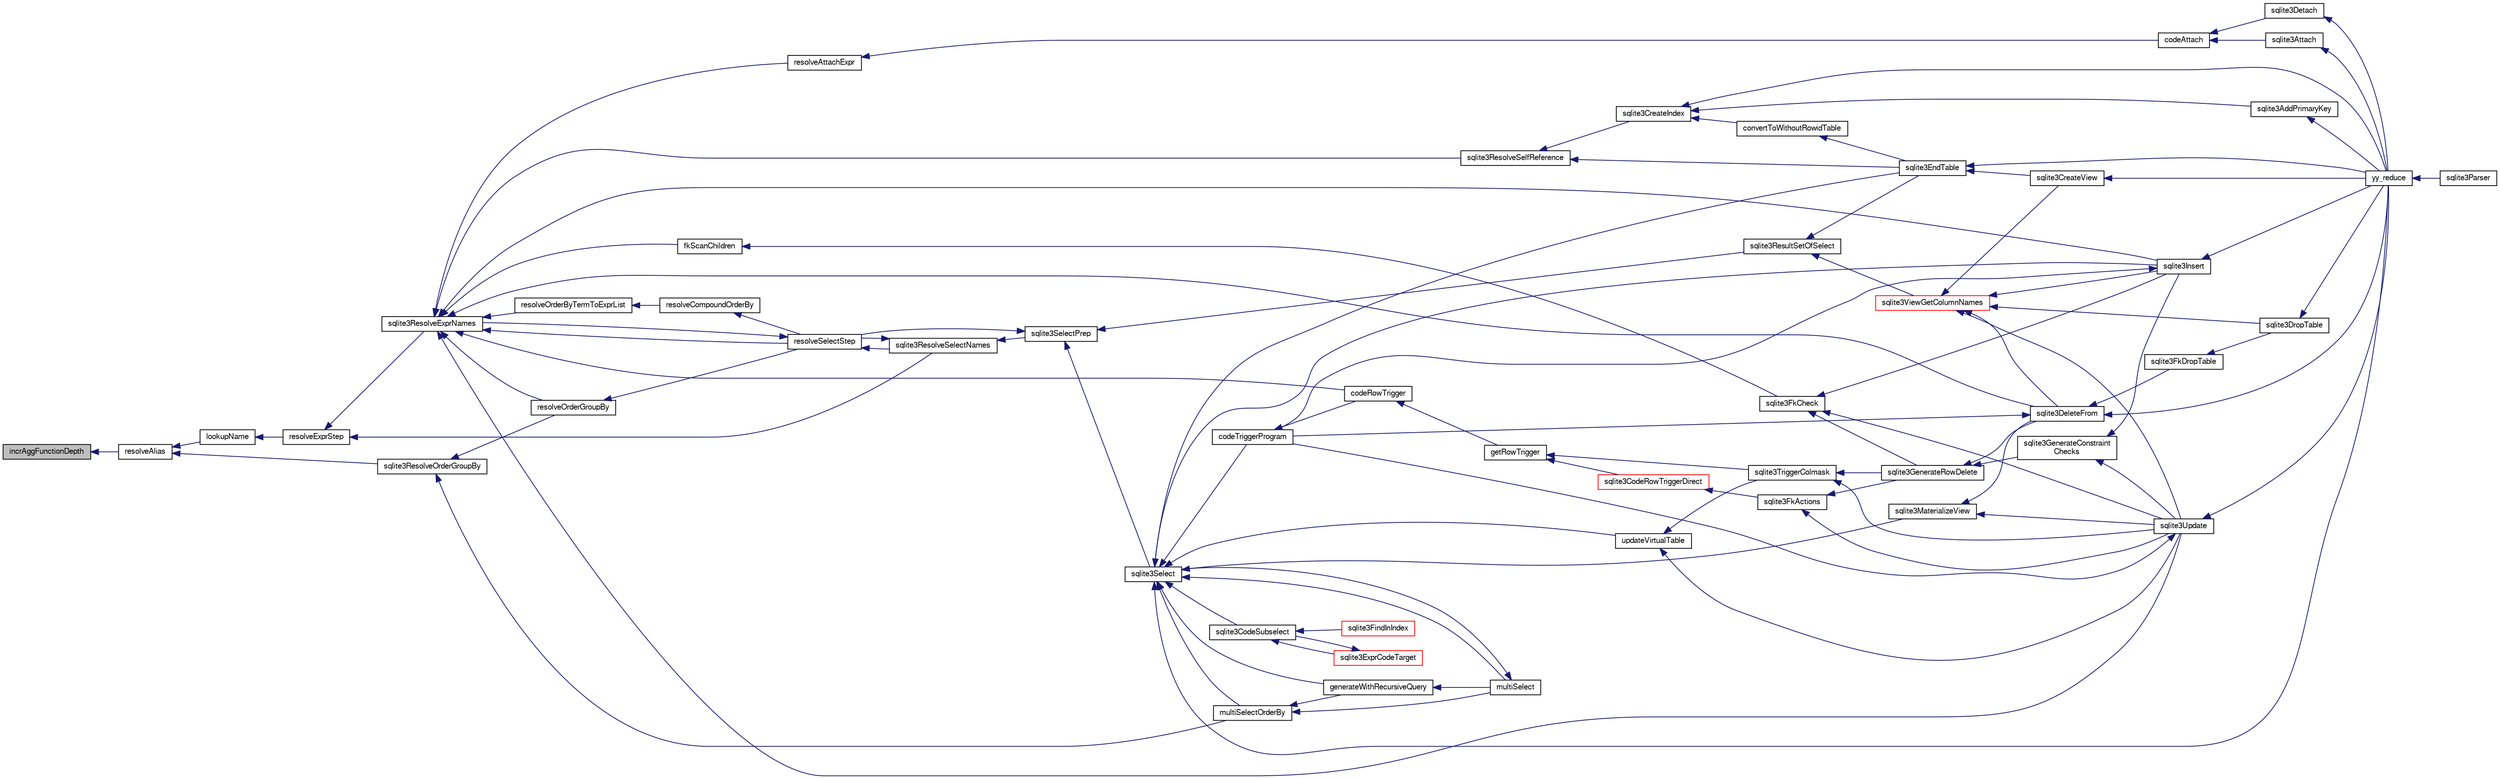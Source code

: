 digraph "incrAggFunctionDepth"
{
  edge [fontname="FreeSans",fontsize="10",labelfontname="FreeSans",labelfontsize="10"];
  node [fontname="FreeSans",fontsize="10",shape=record];
  rankdir="LR";
  Node139858 [label="incrAggFunctionDepth",height=0.2,width=0.4,color="black", fillcolor="grey75", style="filled", fontcolor="black"];
  Node139858 -> Node139859 [dir="back",color="midnightblue",fontsize="10",style="solid",fontname="FreeSans"];
  Node139859 [label="resolveAlias",height=0.2,width=0.4,color="black", fillcolor="white", style="filled",URL="$sqlite3_8c.html#af5aa683bef5c0eff80a792aa8a968167"];
  Node139859 -> Node139860 [dir="back",color="midnightblue",fontsize="10",style="solid",fontname="FreeSans"];
  Node139860 [label="lookupName",height=0.2,width=0.4,color="black", fillcolor="white", style="filled",URL="$sqlite3_8c.html#a9ee032f52b5e8bb82a72b574af904999"];
  Node139860 -> Node139861 [dir="back",color="midnightblue",fontsize="10",style="solid",fontname="FreeSans"];
  Node139861 [label="resolveExprStep",height=0.2,width=0.4,color="black", fillcolor="white", style="filled",URL="$sqlite3_8c.html#a0687a8650fd8a4ebbf5c2c5a75a8fb13"];
  Node139861 -> Node139862 [dir="back",color="midnightblue",fontsize="10",style="solid",fontname="FreeSans"];
  Node139862 [label="sqlite3ResolveExprNames",height=0.2,width=0.4,color="black", fillcolor="white", style="filled",URL="$sqlite3_8c.html#a537cf717a3f847807d3a3fd65da636ad"];
  Node139862 -> Node139863 [dir="back",color="midnightblue",fontsize="10",style="solid",fontname="FreeSans"];
  Node139863 [label="resolveOrderByTermToExprList",height=0.2,width=0.4,color="black", fillcolor="white", style="filled",URL="$sqlite3_8c.html#ac7f7eabdc769257622ad90aac3e02fe6"];
  Node139863 -> Node139864 [dir="back",color="midnightblue",fontsize="10",style="solid",fontname="FreeSans"];
  Node139864 [label="resolveCompoundOrderBy",height=0.2,width=0.4,color="black", fillcolor="white", style="filled",URL="$sqlite3_8c.html#a462c5aa49cfd6aad6a92fa60ddefc569"];
  Node139864 -> Node139865 [dir="back",color="midnightblue",fontsize="10",style="solid",fontname="FreeSans"];
  Node139865 [label="resolveSelectStep",height=0.2,width=0.4,color="black", fillcolor="white", style="filled",URL="$sqlite3_8c.html#a0b9015a9e505c63fd104dcbad672c814"];
  Node139865 -> Node139862 [dir="back",color="midnightblue",fontsize="10",style="solid",fontname="FreeSans"];
  Node139865 -> Node139866 [dir="back",color="midnightblue",fontsize="10",style="solid",fontname="FreeSans"];
  Node139866 [label="sqlite3ResolveSelectNames",height=0.2,width=0.4,color="black", fillcolor="white", style="filled",URL="$sqlite3_8c.html#a0cf10c480643b1ab9eaa02056a400734"];
  Node139866 -> Node139865 [dir="back",color="midnightblue",fontsize="10",style="solid",fontname="FreeSans"];
  Node139866 -> Node139867 [dir="back",color="midnightblue",fontsize="10",style="solid",fontname="FreeSans"];
  Node139867 [label="sqlite3SelectPrep",height=0.2,width=0.4,color="black", fillcolor="white", style="filled",URL="$sqlite3_8c.html#aa4385bd53c0a43dea72fbc23cc78e1c6"];
  Node139867 -> Node139865 [dir="back",color="midnightblue",fontsize="10",style="solid",fontname="FreeSans"];
  Node139867 -> Node139868 [dir="back",color="midnightblue",fontsize="10",style="solid",fontname="FreeSans"];
  Node139868 [label="sqlite3ResultSetOfSelect",height=0.2,width=0.4,color="black", fillcolor="white", style="filled",URL="$sqlite3_8c.html#ade35a86757654a36498d74152aa2fda8"];
  Node139868 -> Node139869 [dir="back",color="midnightblue",fontsize="10",style="solid",fontname="FreeSans"];
  Node139869 [label="sqlite3EndTable",height=0.2,width=0.4,color="black", fillcolor="white", style="filled",URL="$sqlite3_8c.html#a7b5f2c66c0f0b6f819d970ca389768b0"];
  Node139869 -> Node139870 [dir="back",color="midnightblue",fontsize="10",style="solid",fontname="FreeSans"];
  Node139870 [label="sqlite3CreateView",height=0.2,width=0.4,color="black", fillcolor="white", style="filled",URL="$sqlite3_8c.html#a9d85cb00ff71dee5cd9a019503a6982e"];
  Node139870 -> Node139871 [dir="back",color="midnightblue",fontsize="10",style="solid",fontname="FreeSans"];
  Node139871 [label="yy_reduce",height=0.2,width=0.4,color="black", fillcolor="white", style="filled",URL="$sqlite3_8c.html#a7c419a9b25711c666a9a2449ef377f14"];
  Node139871 -> Node139872 [dir="back",color="midnightblue",fontsize="10",style="solid",fontname="FreeSans"];
  Node139872 [label="sqlite3Parser",height=0.2,width=0.4,color="black", fillcolor="white", style="filled",URL="$sqlite3_8c.html#a0327d71a5fabe0b6a343d78a2602e72a"];
  Node139869 -> Node139871 [dir="back",color="midnightblue",fontsize="10",style="solid",fontname="FreeSans"];
  Node139868 -> Node139873 [dir="back",color="midnightblue",fontsize="10",style="solid",fontname="FreeSans"];
  Node139873 [label="sqlite3ViewGetColumnNames",height=0.2,width=0.4,color="red", fillcolor="white", style="filled",URL="$sqlite3_8c.html#aebc7cd8d9e2bd174ae0a60363d3f6ce8"];
  Node139873 -> Node139870 [dir="back",color="midnightblue",fontsize="10",style="solid",fontname="FreeSans"];
  Node139873 -> Node139875 [dir="back",color="midnightblue",fontsize="10",style="solid",fontname="FreeSans"];
  Node139875 [label="sqlite3DropTable",height=0.2,width=0.4,color="black", fillcolor="white", style="filled",URL="$sqlite3_8c.html#a5534f77364b5568783c0e50db3c9defb"];
  Node139875 -> Node139871 [dir="back",color="midnightblue",fontsize="10",style="solid",fontname="FreeSans"];
  Node139873 -> Node139876 [dir="back",color="midnightblue",fontsize="10",style="solid",fontname="FreeSans"];
  Node139876 [label="sqlite3DeleteFrom",height=0.2,width=0.4,color="black", fillcolor="white", style="filled",URL="$sqlite3_8c.html#ab9b4b45349188b49eabb23f94608a091"];
  Node139876 -> Node139877 [dir="back",color="midnightblue",fontsize="10",style="solid",fontname="FreeSans"];
  Node139877 [label="sqlite3FkDropTable",height=0.2,width=0.4,color="black", fillcolor="white", style="filled",URL="$sqlite3_8c.html#a1218c6fc74e89152ceaa4760e82f5ef9"];
  Node139877 -> Node139875 [dir="back",color="midnightblue",fontsize="10",style="solid",fontname="FreeSans"];
  Node139876 -> Node139878 [dir="back",color="midnightblue",fontsize="10",style="solid",fontname="FreeSans"];
  Node139878 [label="codeTriggerProgram",height=0.2,width=0.4,color="black", fillcolor="white", style="filled",URL="$sqlite3_8c.html#a120801f59d9281d201d2ff4b2606836e"];
  Node139878 -> Node139879 [dir="back",color="midnightblue",fontsize="10",style="solid",fontname="FreeSans"];
  Node139879 [label="codeRowTrigger",height=0.2,width=0.4,color="black", fillcolor="white", style="filled",URL="$sqlite3_8c.html#a463cea5aaaf388b560b206570a0022fc"];
  Node139879 -> Node139880 [dir="back",color="midnightblue",fontsize="10",style="solid",fontname="FreeSans"];
  Node139880 [label="getRowTrigger",height=0.2,width=0.4,color="black", fillcolor="white", style="filled",URL="$sqlite3_8c.html#a69626ef20b540d1a2b19cf56f3f45689"];
  Node139880 -> Node139881 [dir="back",color="midnightblue",fontsize="10",style="solid",fontname="FreeSans"];
  Node139881 [label="sqlite3CodeRowTriggerDirect",height=0.2,width=0.4,color="red", fillcolor="white", style="filled",URL="$sqlite3_8c.html#ad92829f9001bcf89a0299dad5a48acd4"];
  Node139881 -> Node139882 [dir="back",color="midnightblue",fontsize="10",style="solid",fontname="FreeSans"];
  Node139882 [label="sqlite3FkActions",height=0.2,width=0.4,color="black", fillcolor="white", style="filled",URL="$sqlite3_8c.html#a39159bd1623724946c22355ba7f3ef90"];
  Node139882 -> Node139883 [dir="back",color="midnightblue",fontsize="10",style="solid",fontname="FreeSans"];
  Node139883 [label="sqlite3GenerateRowDelete",height=0.2,width=0.4,color="black", fillcolor="white", style="filled",URL="$sqlite3_8c.html#a2c76cbf3027fc18fdbb8cb4cd96b77d9"];
  Node139883 -> Node139876 [dir="back",color="midnightblue",fontsize="10",style="solid",fontname="FreeSans"];
  Node139883 -> Node139884 [dir="back",color="midnightblue",fontsize="10",style="solid",fontname="FreeSans"];
  Node139884 [label="sqlite3GenerateConstraint\lChecks",height=0.2,width=0.4,color="black", fillcolor="white", style="filled",URL="$sqlite3_8c.html#aef639c1e6a0c0a67ca6e7690ad931bd2"];
  Node139884 -> Node139885 [dir="back",color="midnightblue",fontsize="10",style="solid",fontname="FreeSans"];
  Node139885 [label="sqlite3Insert",height=0.2,width=0.4,color="black", fillcolor="white", style="filled",URL="$sqlite3_8c.html#a5b17c9c2000bae6bdff8e6be48d7dc2b"];
  Node139885 -> Node139878 [dir="back",color="midnightblue",fontsize="10",style="solid",fontname="FreeSans"];
  Node139885 -> Node139871 [dir="back",color="midnightblue",fontsize="10",style="solid",fontname="FreeSans"];
  Node139884 -> Node139886 [dir="back",color="midnightblue",fontsize="10",style="solid",fontname="FreeSans"];
  Node139886 [label="sqlite3Update",height=0.2,width=0.4,color="black", fillcolor="white", style="filled",URL="$sqlite3_8c.html#ac5aa67c46e8cc8174566fabe6809fafa"];
  Node139886 -> Node139878 [dir="back",color="midnightblue",fontsize="10",style="solid",fontname="FreeSans"];
  Node139886 -> Node139871 [dir="back",color="midnightblue",fontsize="10",style="solid",fontname="FreeSans"];
  Node139882 -> Node139886 [dir="back",color="midnightblue",fontsize="10",style="solid",fontname="FreeSans"];
  Node139880 -> Node139888 [dir="back",color="midnightblue",fontsize="10",style="solid",fontname="FreeSans"];
  Node139888 [label="sqlite3TriggerColmask",height=0.2,width=0.4,color="black", fillcolor="white", style="filled",URL="$sqlite3_8c.html#acace8e99e37ae5e84ea03c65e820c540"];
  Node139888 -> Node139883 [dir="back",color="midnightblue",fontsize="10",style="solid",fontname="FreeSans"];
  Node139888 -> Node139886 [dir="back",color="midnightblue",fontsize="10",style="solid",fontname="FreeSans"];
  Node139876 -> Node139871 [dir="back",color="midnightblue",fontsize="10",style="solid",fontname="FreeSans"];
  Node139873 -> Node139885 [dir="back",color="midnightblue",fontsize="10",style="solid",fontname="FreeSans"];
  Node139873 -> Node139886 [dir="back",color="midnightblue",fontsize="10",style="solid",fontname="FreeSans"];
  Node139867 -> Node139892 [dir="back",color="midnightblue",fontsize="10",style="solid",fontname="FreeSans"];
  Node139892 [label="sqlite3Select",height=0.2,width=0.4,color="black", fillcolor="white", style="filled",URL="$sqlite3_8c.html#a2465ee8c956209ba4b272477b7c21a45"];
  Node139892 -> Node139893 [dir="back",color="midnightblue",fontsize="10",style="solid",fontname="FreeSans"];
  Node139893 [label="sqlite3CodeSubselect",height=0.2,width=0.4,color="black", fillcolor="white", style="filled",URL="$sqlite3_8c.html#aa69b46d2204a1d1b110107a1be12ee0c"];
  Node139893 -> Node139894 [dir="back",color="midnightblue",fontsize="10",style="solid",fontname="FreeSans"];
  Node139894 [label="sqlite3FindInIndex",height=0.2,width=0.4,color="red", fillcolor="white", style="filled",URL="$sqlite3_8c.html#af7d8c56ab0231f44bb5f87b3fafeffb2"];
  Node139893 -> Node139896 [dir="back",color="midnightblue",fontsize="10",style="solid",fontname="FreeSans"];
  Node139896 [label="sqlite3ExprCodeTarget",height=0.2,width=0.4,color="red", fillcolor="white", style="filled",URL="$sqlite3_8c.html#a4f308397a0a3ed299ed31aaa1ae2a293"];
  Node139896 -> Node139893 [dir="back",color="midnightblue",fontsize="10",style="solid",fontname="FreeSans"];
  Node139892 -> Node139869 [dir="back",color="midnightblue",fontsize="10",style="solid",fontname="FreeSans"];
  Node139892 -> Node139941 [dir="back",color="midnightblue",fontsize="10",style="solid",fontname="FreeSans"];
  Node139941 [label="sqlite3MaterializeView",height=0.2,width=0.4,color="black", fillcolor="white", style="filled",URL="$sqlite3_8c.html#a4557984b0b75f998fb0c3f231c9b1def"];
  Node139941 -> Node139876 [dir="back",color="midnightblue",fontsize="10",style="solid",fontname="FreeSans"];
  Node139941 -> Node139886 [dir="back",color="midnightblue",fontsize="10",style="solid",fontname="FreeSans"];
  Node139892 -> Node139885 [dir="back",color="midnightblue",fontsize="10",style="solid",fontname="FreeSans"];
  Node139892 -> Node139923 [dir="back",color="midnightblue",fontsize="10",style="solid",fontname="FreeSans"];
  Node139923 [label="generateWithRecursiveQuery",height=0.2,width=0.4,color="black", fillcolor="white", style="filled",URL="$sqlite3_8c.html#ade2c3663fa9c3b9676507984b9483942"];
  Node139923 -> Node139924 [dir="back",color="midnightblue",fontsize="10",style="solid",fontname="FreeSans"];
  Node139924 [label="multiSelect",height=0.2,width=0.4,color="black", fillcolor="white", style="filled",URL="$sqlite3_8c.html#a6456c61f3d9b2389738753cedfa24fa7"];
  Node139924 -> Node139892 [dir="back",color="midnightblue",fontsize="10",style="solid",fontname="FreeSans"];
  Node139892 -> Node139924 [dir="back",color="midnightblue",fontsize="10",style="solid",fontname="FreeSans"];
  Node139892 -> Node139925 [dir="back",color="midnightblue",fontsize="10",style="solid",fontname="FreeSans"];
  Node139925 [label="multiSelectOrderBy",height=0.2,width=0.4,color="black", fillcolor="white", style="filled",URL="$sqlite3_8c.html#afcdb8488c6f4dfdadaf9f04bca35b808"];
  Node139925 -> Node139923 [dir="back",color="midnightblue",fontsize="10",style="solid",fontname="FreeSans"];
  Node139925 -> Node139924 [dir="back",color="midnightblue",fontsize="10",style="solid",fontname="FreeSans"];
  Node139892 -> Node139878 [dir="back",color="midnightblue",fontsize="10",style="solid",fontname="FreeSans"];
  Node139892 -> Node139942 [dir="back",color="midnightblue",fontsize="10",style="solid",fontname="FreeSans"];
  Node139942 [label="updateVirtualTable",height=0.2,width=0.4,color="black", fillcolor="white", style="filled",URL="$sqlite3_8c.html#a740220531db9293c39a2cdd7da3f74e1"];
  Node139942 -> Node139888 [dir="back",color="midnightblue",fontsize="10",style="solid",fontname="FreeSans"];
  Node139942 -> Node139886 [dir="back",color="midnightblue",fontsize="10",style="solid",fontname="FreeSans"];
  Node139892 -> Node139871 [dir="back",color="midnightblue",fontsize="10",style="solid",fontname="FreeSans"];
  Node139862 -> Node139943 [dir="back",color="midnightblue",fontsize="10",style="solid",fontname="FreeSans"];
  Node139943 [label="resolveOrderGroupBy",height=0.2,width=0.4,color="black", fillcolor="white", style="filled",URL="$sqlite3_8c.html#a4dc8ed6177a5de887eae1010992e3d00"];
  Node139943 -> Node139865 [dir="back",color="midnightblue",fontsize="10",style="solid",fontname="FreeSans"];
  Node139862 -> Node139865 [dir="back",color="midnightblue",fontsize="10",style="solid",fontname="FreeSans"];
  Node139862 -> Node139944 [dir="back",color="midnightblue",fontsize="10",style="solid",fontname="FreeSans"];
  Node139944 [label="sqlite3ResolveSelfReference",height=0.2,width=0.4,color="black", fillcolor="white", style="filled",URL="$sqlite3_8c.html#ab524095a849de78f8728167d19336094"];
  Node139944 -> Node139869 [dir="back",color="midnightblue",fontsize="10",style="solid",fontname="FreeSans"];
  Node139944 -> Node139903 [dir="back",color="midnightblue",fontsize="10",style="solid",fontname="FreeSans"];
  Node139903 [label="sqlite3CreateIndex",height=0.2,width=0.4,color="black", fillcolor="white", style="filled",URL="$sqlite3_8c.html#a8dbe5e590ab6c58a8c45f34f7c81e825"];
  Node139903 -> Node139904 [dir="back",color="midnightblue",fontsize="10",style="solid",fontname="FreeSans"];
  Node139904 [label="sqlite3AddPrimaryKey",height=0.2,width=0.4,color="black", fillcolor="white", style="filled",URL="$sqlite3_8c.html#af2b0672c3379d2a7d927d210ae0ade62"];
  Node139904 -> Node139871 [dir="back",color="midnightblue",fontsize="10",style="solid",fontname="FreeSans"];
  Node139903 -> Node139905 [dir="back",color="midnightblue",fontsize="10",style="solid",fontname="FreeSans"];
  Node139905 [label="convertToWithoutRowidTable",height=0.2,width=0.4,color="black", fillcolor="white", style="filled",URL="$sqlite3_8c.html#a0d41effc4e4a0ba740429a08f6747313"];
  Node139905 -> Node139869 [dir="back",color="midnightblue",fontsize="10",style="solid",fontname="FreeSans"];
  Node139903 -> Node139871 [dir="back",color="midnightblue",fontsize="10",style="solid",fontname="FreeSans"];
  Node139862 -> Node139945 [dir="back",color="midnightblue",fontsize="10",style="solid",fontname="FreeSans"];
  Node139945 [label="resolveAttachExpr",height=0.2,width=0.4,color="black", fillcolor="white", style="filled",URL="$sqlite3_8c.html#a2b0ae2ee3fae38ccc805f582a9ce38f5"];
  Node139945 -> Node139918 [dir="back",color="midnightblue",fontsize="10",style="solid",fontname="FreeSans"];
  Node139918 [label="codeAttach",height=0.2,width=0.4,color="black", fillcolor="white", style="filled",URL="$sqlite3_8c.html#ade4e9e30d828a19c191fdcb098676d5b"];
  Node139918 -> Node139919 [dir="back",color="midnightblue",fontsize="10",style="solid",fontname="FreeSans"];
  Node139919 [label="sqlite3Detach",height=0.2,width=0.4,color="black", fillcolor="white", style="filled",URL="$sqlite3_8c.html#ab1a5a0b01c7560aef5e0b8603a68747d"];
  Node139919 -> Node139871 [dir="back",color="midnightblue",fontsize="10",style="solid",fontname="FreeSans"];
  Node139918 -> Node139920 [dir="back",color="midnightblue",fontsize="10",style="solid",fontname="FreeSans"];
  Node139920 [label="sqlite3Attach",height=0.2,width=0.4,color="black", fillcolor="white", style="filled",URL="$sqlite3_8c.html#ae0907fe0b43cc1b4c7e6a16213e8546f"];
  Node139920 -> Node139871 [dir="back",color="midnightblue",fontsize="10",style="solid",fontname="FreeSans"];
  Node139862 -> Node139876 [dir="back",color="midnightblue",fontsize="10",style="solid",fontname="FreeSans"];
  Node139862 -> Node139912 [dir="back",color="midnightblue",fontsize="10",style="solid",fontname="FreeSans"];
  Node139912 [label="fkScanChildren",height=0.2,width=0.4,color="black", fillcolor="white", style="filled",URL="$sqlite3_8c.html#a67c9dcb484336b3155e7a82a037d4691"];
  Node139912 -> Node139913 [dir="back",color="midnightblue",fontsize="10",style="solid",fontname="FreeSans"];
  Node139913 [label="sqlite3FkCheck",height=0.2,width=0.4,color="black", fillcolor="white", style="filled",URL="$sqlite3_8c.html#aa38fb76c7d6f48f19772877a41703b92"];
  Node139913 -> Node139883 [dir="back",color="midnightblue",fontsize="10",style="solid",fontname="FreeSans"];
  Node139913 -> Node139885 [dir="back",color="midnightblue",fontsize="10",style="solid",fontname="FreeSans"];
  Node139913 -> Node139886 [dir="back",color="midnightblue",fontsize="10",style="solid",fontname="FreeSans"];
  Node139862 -> Node139885 [dir="back",color="midnightblue",fontsize="10",style="solid",fontname="FreeSans"];
  Node139862 -> Node139879 [dir="back",color="midnightblue",fontsize="10",style="solid",fontname="FreeSans"];
  Node139862 -> Node139886 [dir="back",color="midnightblue",fontsize="10",style="solid",fontname="FreeSans"];
  Node139861 -> Node139866 [dir="back",color="midnightblue",fontsize="10",style="solid",fontname="FreeSans"];
  Node139859 -> Node139946 [dir="back",color="midnightblue",fontsize="10",style="solid",fontname="FreeSans"];
  Node139946 [label="sqlite3ResolveOrderGroupBy",height=0.2,width=0.4,color="black", fillcolor="white", style="filled",URL="$sqlite3_8c.html#a2a1f1cd476b6007d2b2b0a9160dfb1eb"];
  Node139946 -> Node139943 [dir="back",color="midnightblue",fontsize="10",style="solid",fontname="FreeSans"];
  Node139946 -> Node139925 [dir="back",color="midnightblue",fontsize="10",style="solid",fontname="FreeSans"];
}

